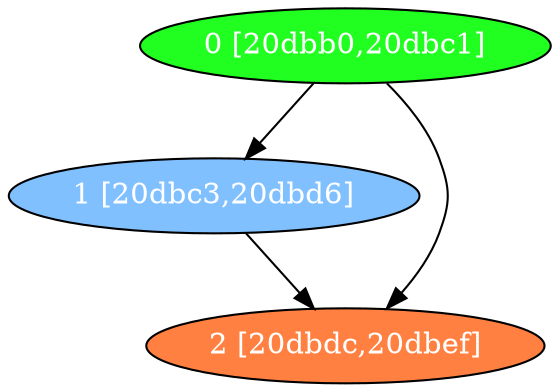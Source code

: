 diGraph libnss3{
	libnss3_0  [style=filled fillcolor="#20FF20" fontcolor="#ffffff" shape=oval label="0 [20dbb0,20dbc1]"]
	libnss3_1  [style=filled fillcolor="#80C0FF" fontcolor="#ffffff" shape=oval label="1 [20dbc3,20dbd6]"]
	libnss3_2  [style=filled fillcolor="#FF8040" fontcolor="#ffffff" shape=oval label="2 [20dbdc,20dbef]"]

	libnss3_0 -> libnss3_1
	libnss3_0 -> libnss3_2
	libnss3_1 -> libnss3_2
}
